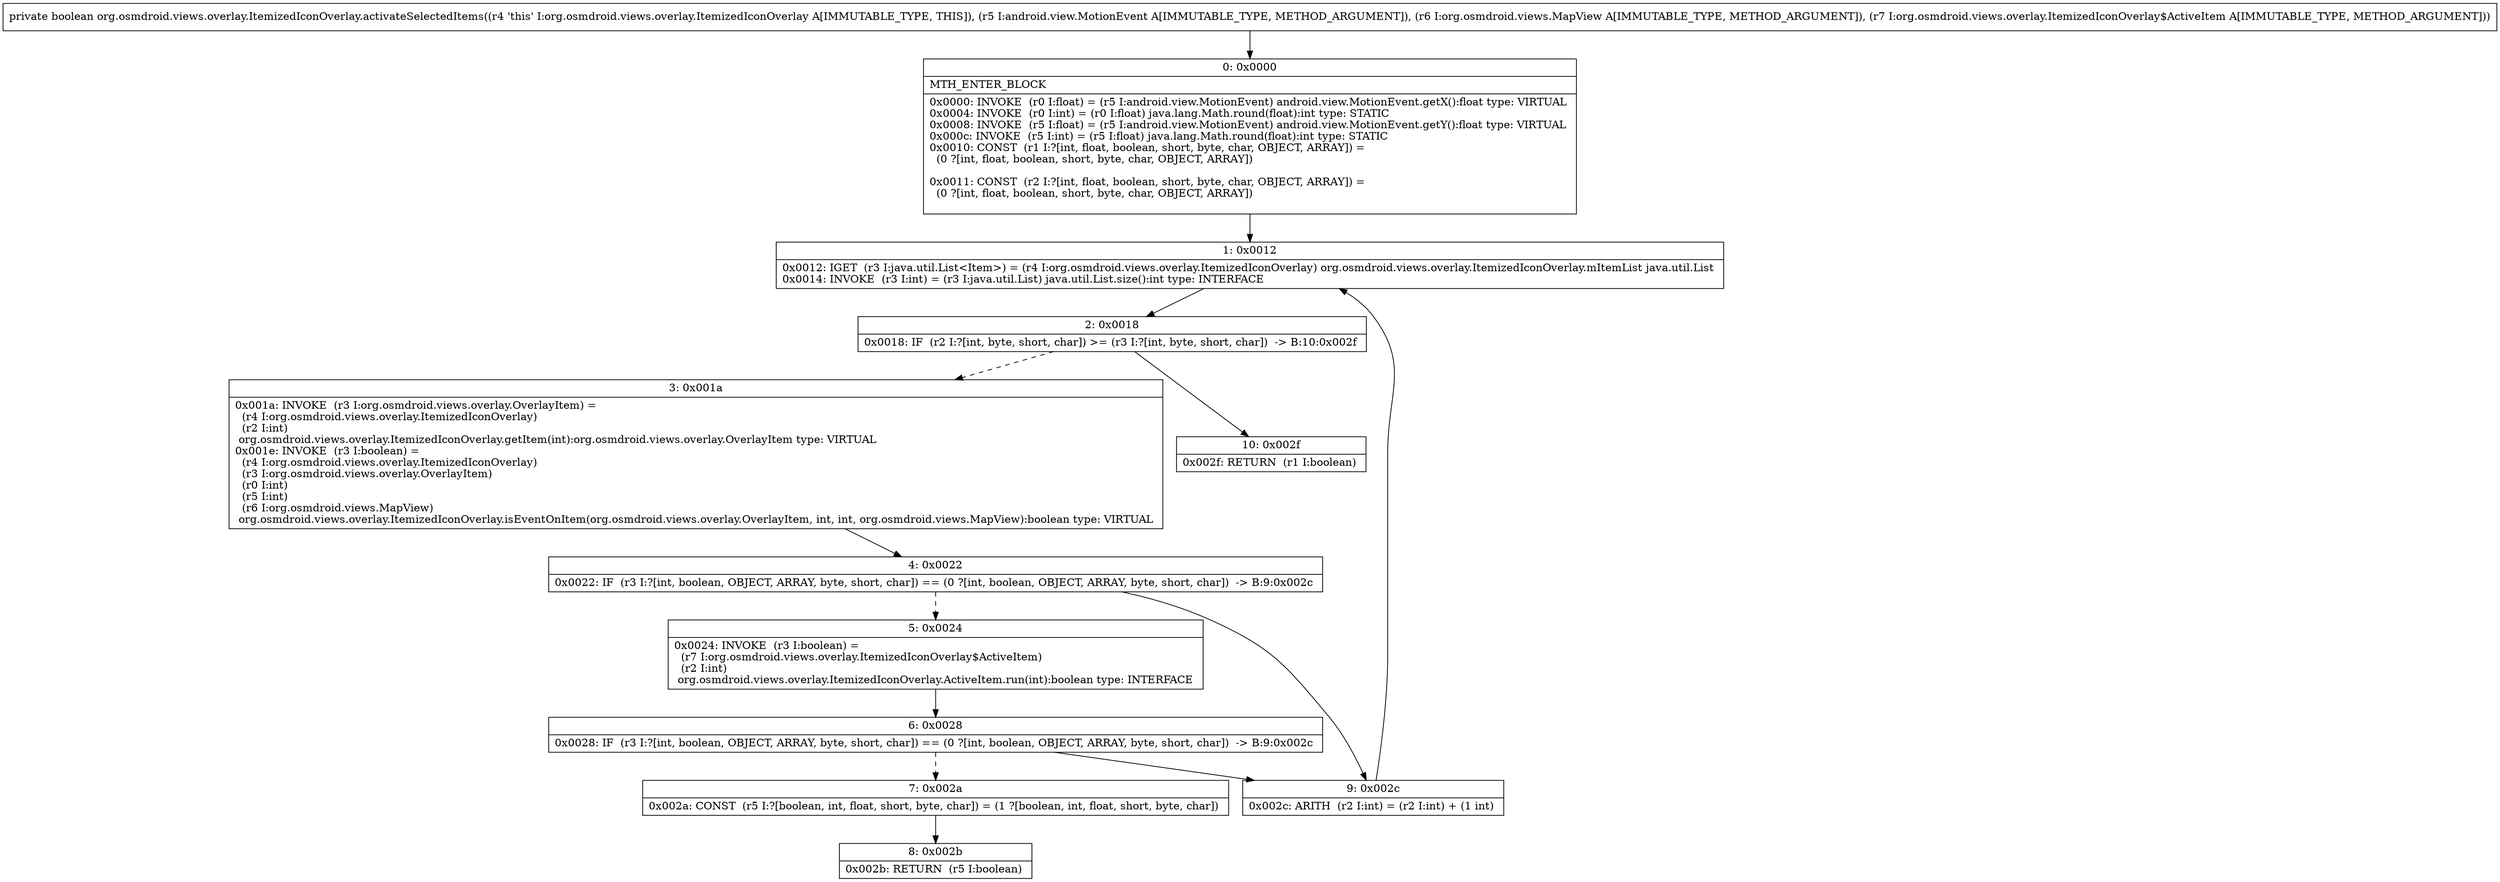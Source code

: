 digraph "CFG fororg.osmdroid.views.overlay.ItemizedIconOverlay.activateSelectedItems(Landroid\/view\/MotionEvent;Lorg\/osmdroid\/views\/MapView;Lorg\/osmdroid\/views\/overlay\/ItemizedIconOverlay$ActiveItem;)Z" {
Node_0 [shape=record,label="{0\:\ 0x0000|MTH_ENTER_BLOCK\l|0x0000: INVOKE  (r0 I:float) = (r5 I:android.view.MotionEvent) android.view.MotionEvent.getX():float type: VIRTUAL \l0x0004: INVOKE  (r0 I:int) = (r0 I:float) java.lang.Math.round(float):int type: STATIC \l0x0008: INVOKE  (r5 I:float) = (r5 I:android.view.MotionEvent) android.view.MotionEvent.getY():float type: VIRTUAL \l0x000c: INVOKE  (r5 I:int) = (r5 I:float) java.lang.Math.round(float):int type: STATIC \l0x0010: CONST  (r1 I:?[int, float, boolean, short, byte, char, OBJECT, ARRAY]) = \l  (0 ?[int, float, boolean, short, byte, char, OBJECT, ARRAY])\l \l0x0011: CONST  (r2 I:?[int, float, boolean, short, byte, char, OBJECT, ARRAY]) = \l  (0 ?[int, float, boolean, short, byte, char, OBJECT, ARRAY])\l \l}"];
Node_1 [shape=record,label="{1\:\ 0x0012|0x0012: IGET  (r3 I:java.util.List\<Item\>) = (r4 I:org.osmdroid.views.overlay.ItemizedIconOverlay) org.osmdroid.views.overlay.ItemizedIconOverlay.mItemList java.util.List \l0x0014: INVOKE  (r3 I:int) = (r3 I:java.util.List) java.util.List.size():int type: INTERFACE \l}"];
Node_2 [shape=record,label="{2\:\ 0x0018|0x0018: IF  (r2 I:?[int, byte, short, char]) \>= (r3 I:?[int, byte, short, char])  \-\> B:10:0x002f \l}"];
Node_3 [shape=record,label="{3\:\ 0x001a|0x001a: INVOKE  (r3 I:org.osmdroid.views.overlay.OverlayItem) = \l  (r4 I:org.osmdroid.views.overlay.ItemizedIconOverlay)\l  (r2 I:int)\l org.osmdroid.views.overlay.ItemizedIconOverlay.getItem(int):org.osmdroid.views.overlay.OverlayItem type: VIRTUAL \l0x001e: INVOKE  (r3 I:boolean) = \l  (r4 I:org.osmdroid.views.overlay.ItemizedIconOverlay)\l  (r3 I:org.osmdroid.views.overlay.OverlayItem)\l  (r0 I:int)\l  (r5 I:int)\l  (r6 I:org.osmdroid.views.MapView)\l org.osmdroid.views.overlay.ItemizedIconOverlay.isEventOnItem(org.osmdroid.views.overlay.OverlayItem, int, int, org.osmdroid.views.MapView):boolean type: VIRTUAL \l}"];
Node_4 [shape=record,label="{4\:\ 0x0022|0x0022: IF  (r3 I:?[int, boolean, OBJECT, ARRAY, byte, short, char]) == (0 ?[int, boolean, OBJECT, ARRAY, byte, short, char])  \-\> B:9:0x002c \l}"];
Node_5 [shape=record,label="{5\:\ 0x0024|0x0024: INVOKE  (r3 I:boolean) = \l  (r7 I:org.osmdroid.views.overlay.ItemizedIconOverlay$ActiveItem)\l  (r2 I:int)\l org.osmdroid.views.overlay.ItemizedIconOverlay.ActiveItem.run(int):boolean type: INTERFACE \l}"];
Node_6 [shape=record,label="{6\:\ 0x0028|0x0028: IF  (r3 I:?[int, boolean, OBJECT, ARRAY, byte, short, char]) == (0 ?[int, boolean, OBJECT, ARRAY, byte, short, char])  \-\> B:9:0x002c \l}"];
Node_7 [shape=record,label="{7\:\ 0x002a|0x002a: CONST  (r5 I:?[boolean, int, float, short, byte, char]) = (1 ?[boolean, int, float, short, byte, char]) \l}"];
Node_8 [shape=record,label="{8\:\ 0x002b|0x002b: RETURN  (r5 I:boolean) \l}"];
Node_9 [shape=record,label="{9\:\ 0x002c|0x002c: ARITH  (r2 I:int) = (r2 I:int) + (1 int) \l}"];
Node_10 [shape=record,label="{10\:\ 0x002f|0x002f: RETURN  (r1 I:boolean) \l}"];
MethodNode[shape=record,label="{private boolean org.osmdroid.views.overlay.ItemizedIconOverlay.activateSelectedItems((r4 'this' I:org.osmdroid.views.overlay.ItemizedIconOverlay A[IMMUTABLE_TYPE, THIS]), (r5 I:android.view.MotionEvent A[IMMUTABLE_TYPE, METHOD_ARGUMENT]), (r6 I:org.osmdroid.views.MapView A[IMMUTABLE_TYPE, METHOD_ARGUMENT]), (r7 I:org.osmdroid.views.overlay.ItemizedIconOverlay$ActiveItem A[IMMUTABLE_TYPE, METHOD_ARGUMENT])) }"];
MethodNode -> Node_0;
Node_0 -> Node_1;
Node_1 -> Node_2;
Node_2 -> Node_3[style=dashed];
Node_2 -> Node_10;
Node_3 -> Node_4;
Node_4 -> Node_5[style=dashed];
Node_4 -> Node_9;
Node_5 -> Node_6;
Node_6 -> Node_7[style=dashed];
Node_6 -> Node_9;
Node_7 -> Node_8;
Node_9 -> Node_1;
}

